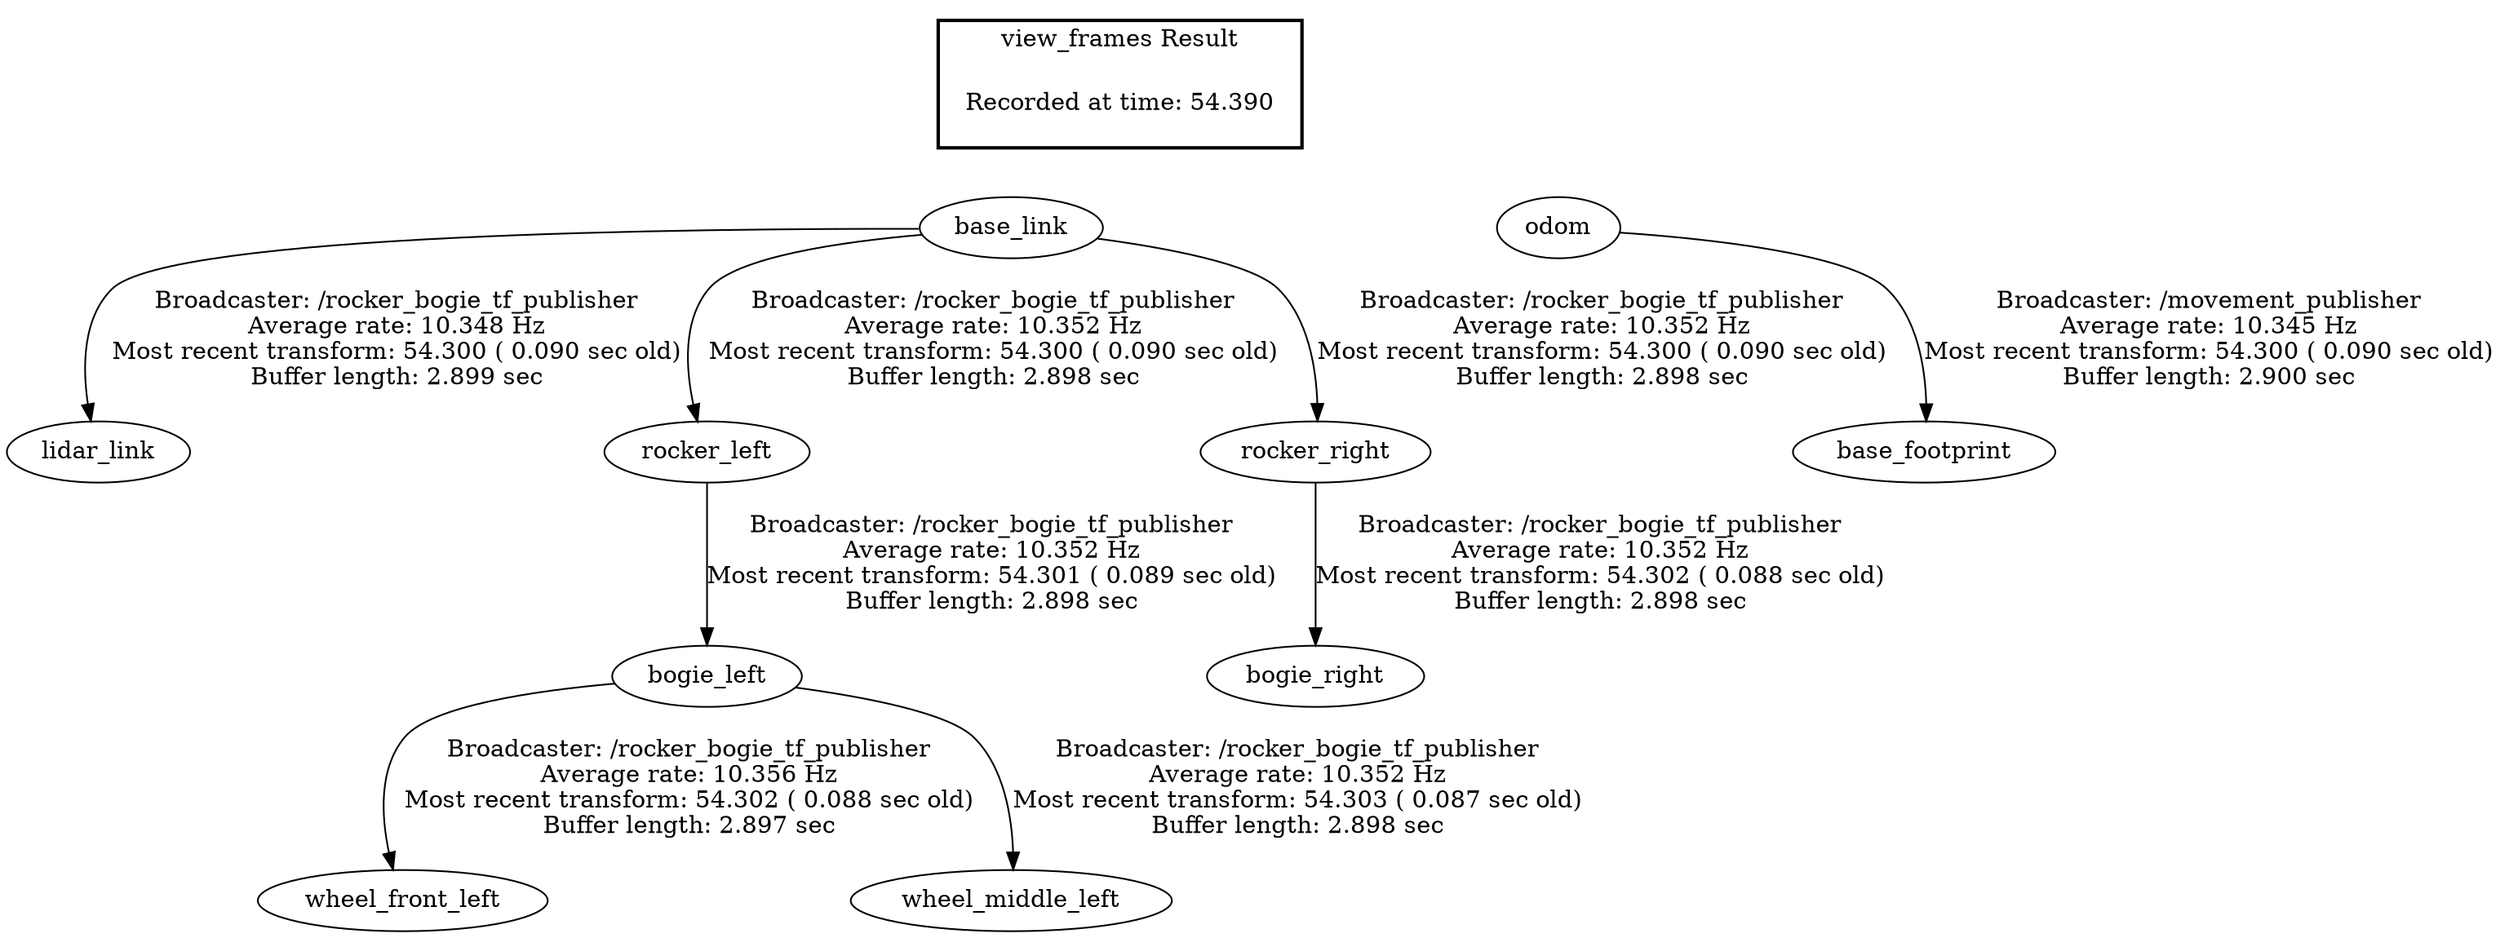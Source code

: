 digraph G {
"base_link" -> "lidar_link"[label="Broadcaster: /rocker_bogie_tf_publisher\nAverage rate: 10.348 Hz\nMost recent transform: 54.300 ( 0.090 sec old)\nBuffer length: 2.899 sec\n"];
"odom" -> "base_footprint"[label="Broadcaster: /movement_publisher\nAverage rate: 10.345 Hz\nMost recent transform: 54.300 ( 0.090 sec old)\nBuffer length: 2.900 sec\n"];
"base_link" -> "rocker_left"[label="Broadcaster: /rocker_bogie_tf_publisher\nAverage rate: 10.352 Hz\nMost recent transform: 54.300 ( 0.090 sec old)\nBuffer length: 2.898 sec\n"];
"base_link" -> "rocker_right"[label="Broadcaster: /rocker_bogie_tf_publisher\nAverage rate: 10.352 Hz\nMost recent transform: 54.300 ( 0.090 sec old)\nBuffer length: 2.898 sec\n"];
"rocker_left" -> "bogie_left"[label="Broadcaster: /rocker_bogie_tf_publisher\nAverage rate: 10.352 Hz\nMost recent transform: 54.301 ( 0.089 sec old)\nBuffer length: 2.898 sec\n"];
"rocker_right" -> "bogie_right"[label="Broadcaster: /rocker_bogie_tf_publisher\nAverage rate: 10.352 Hz\nMost recent transform: 54.302 ( 0.088 sec old)\nBuffer length: 2.898 sec\n"];
"bogie_left" -> "wheel_front_left"[label="Broadcaster: /rocker_bogie_tf_publisher\nAverage rate: 10.356 Hz\nMost recent transform: 54.302 ( 0.088 sec old)\nBuffer length: 2.897 sec\n"];
"bogie_left" -> "wheel_middle_left"[label="Broadcaster: /rocker_bogie_tf_publisher\nAverage rate: 10.352 Hz\nMost recent transform: 54.303 ( 0.087 sec old)\nBuffer length: 2.898 sec\n"];
edge [style=invis];
 subgraph cluster_legend { style=bold; color=black; label ="view_frames Result";
"Recorded at time: 54.390"[ shape=plaintext ] ;
 }->"base_link";
edge [style=invis];
 subgraph cluster_legend { style=bold; color=black; label ="view_frames Result";
"Recorded at time: 54.390"[ shape=plaintext ] ;
 }->"odom";
}